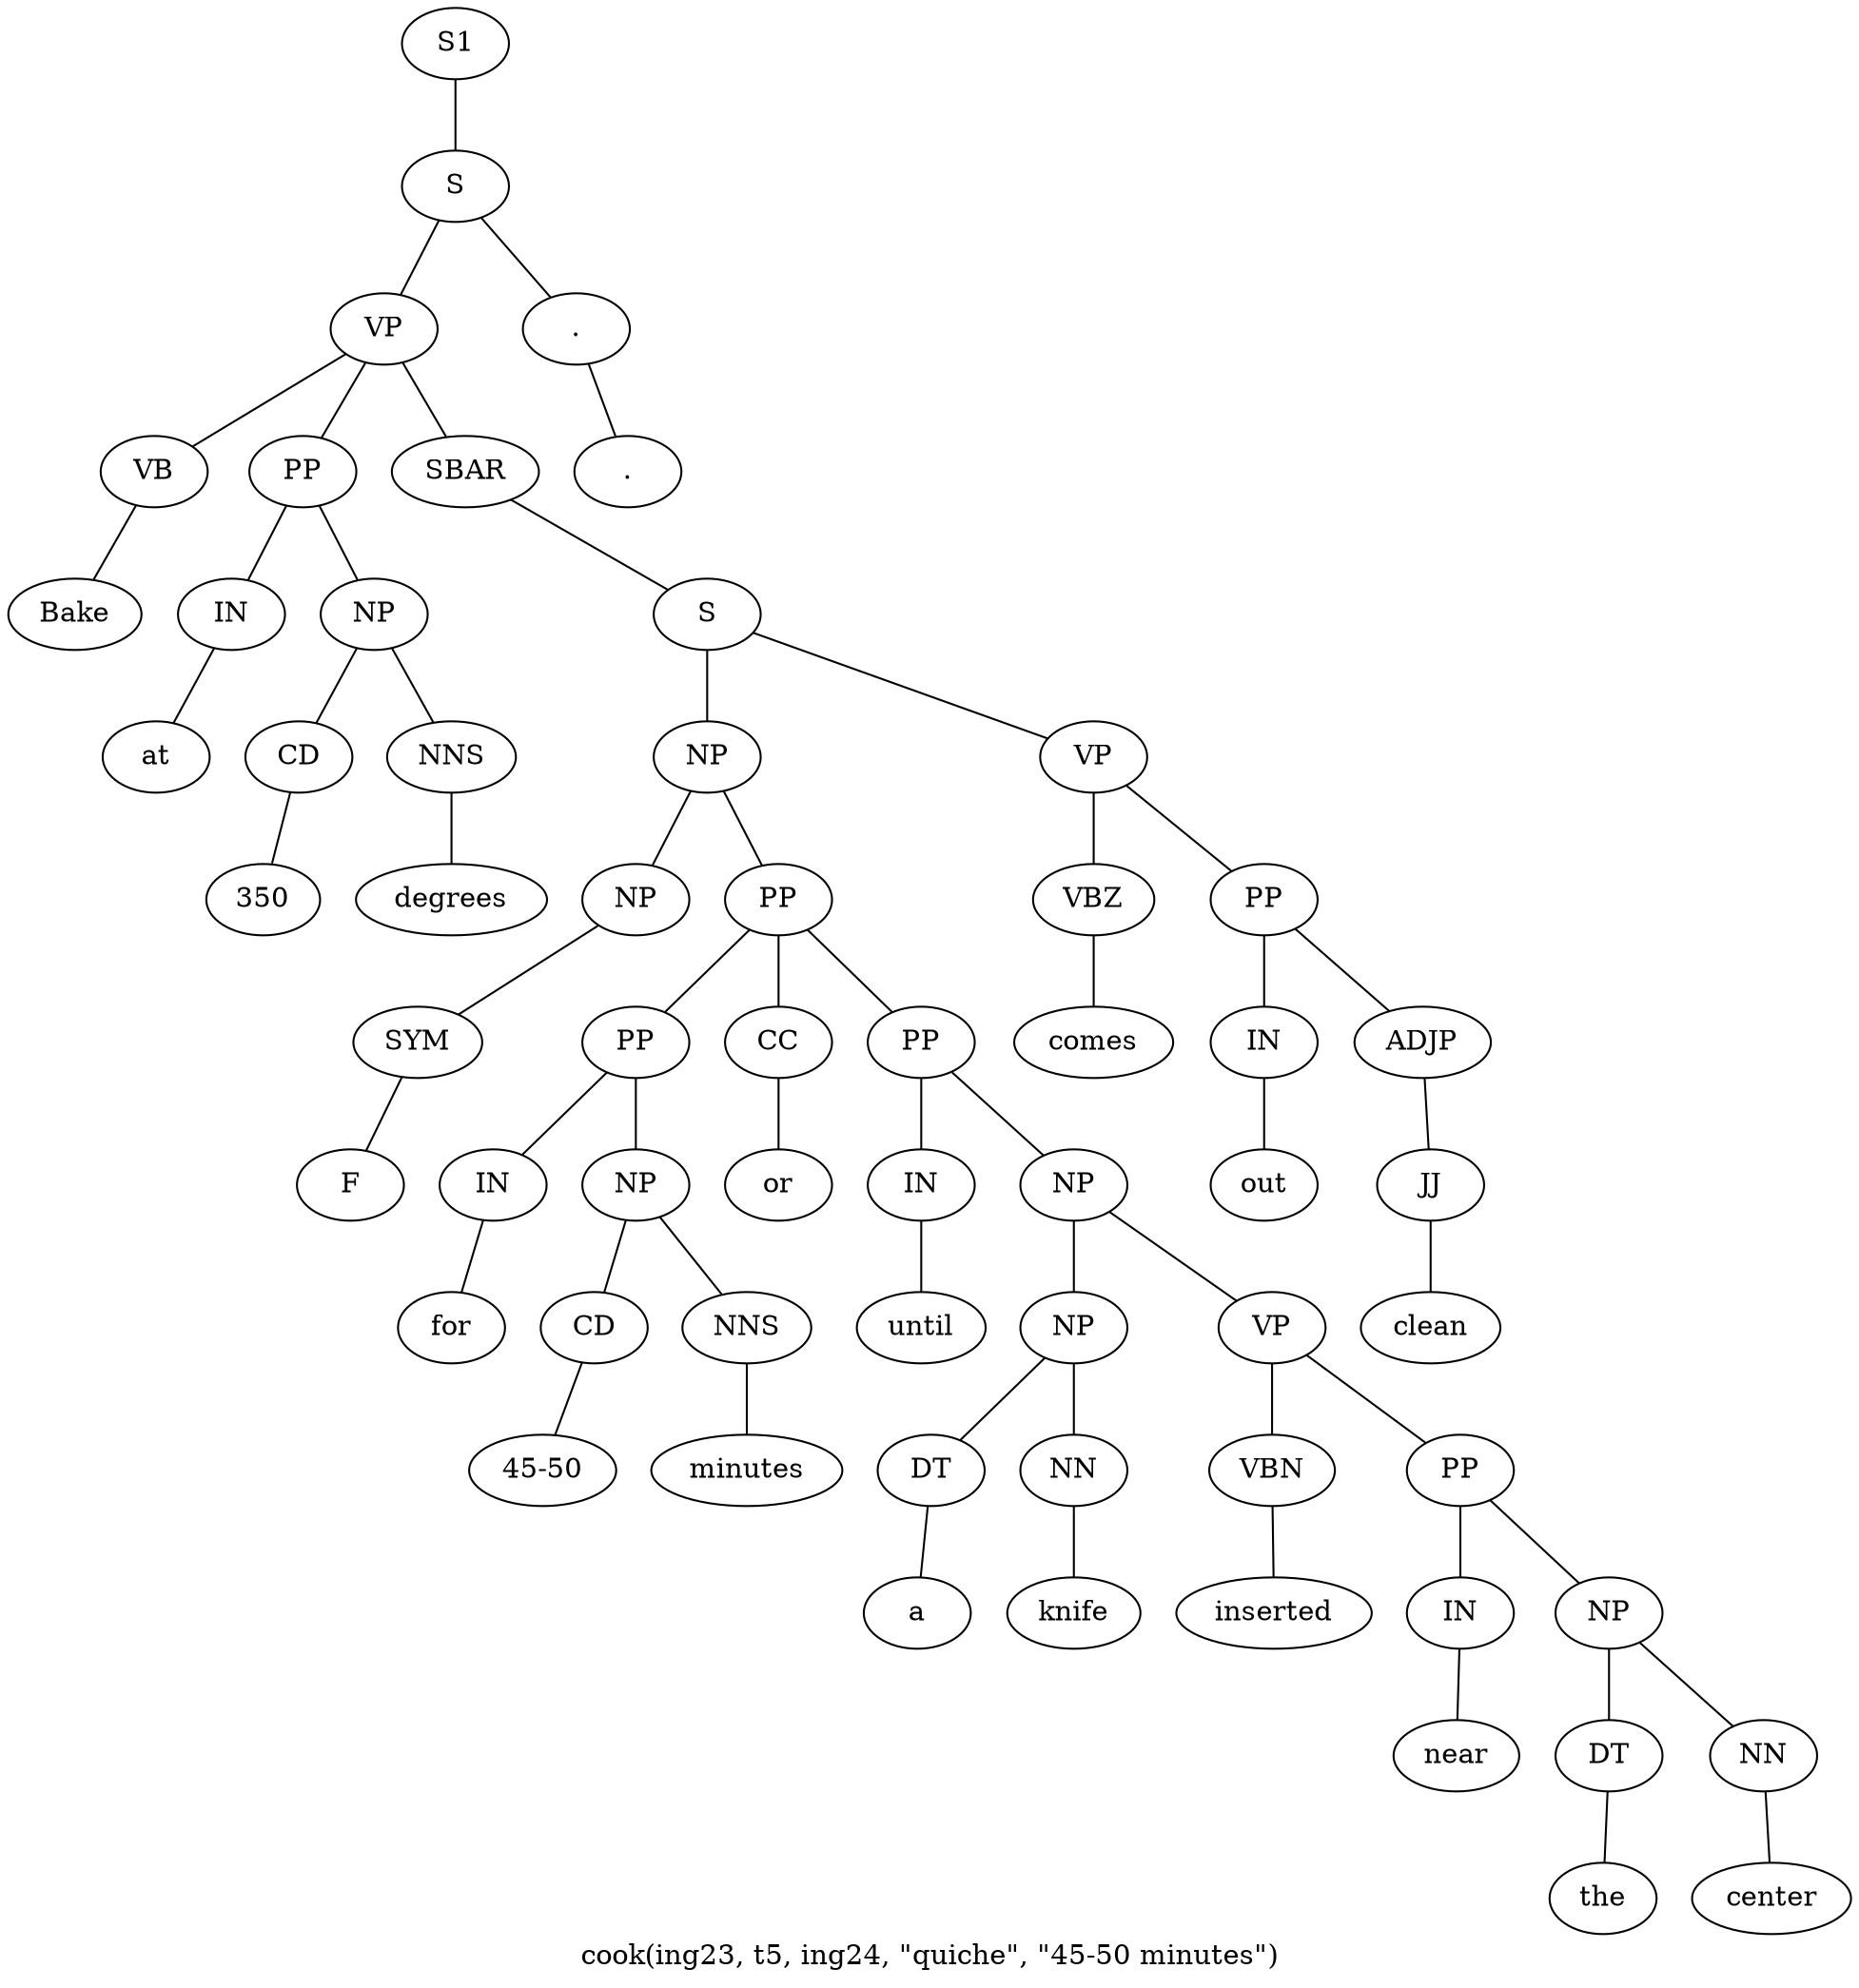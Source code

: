 graph SyntaxGraph {
	label = "cook(ing23, t5, ing24, \"quiche\", \"45-50 minutes\")";
	Node0 [label="S1"];
	Node1 [label="S"];
	Node2 [label="VP"];
	Node3 [label="VB"];
	Node4 [label="Bake"];
	Node5 [label="PP"];
	Node6 [label="IN"];
	Node7 [label="at"];
	Node8 [label="NP"];
	Node9 [label="CD"];
	Node10 [label="350"];
	Node11 [label="NNS"];
	Node12 [label="degrees"];
	Node13 [label="SBAR"];
	Node14 [label="S"];
	Node15 [label="NP"];
	Node16 [label="NP"];
	Node17 [label="SYM"];
	Node18 [label="F"];
	Node19 [label="PP"];
	Node20 [label="PP"];
	Node21 [label="IN"];
	Node22 [label="for"];
	Node23 [label="NP"];
	Node24 [label="CD"];
	Node25 [label="45-50"];
	Node26 [label="NNS"];
	Node27 [label="minutes"];
	Node28 [label="CC"];
	Node29 [label="or"];
	Node30 [label="PP"];
	Node31 [label="IN"];
	Node32 [label="until"];
	Node33 [label="NP"];
	Node34 [label="NP"];
	Node35 [label="DT"];
	Node36 [label="a"];
	Node37 [label="NN"];
	Node38 [label="knife"];
	Node39 [label="VP"];
	Node40 [label="VBN"];
	Node41 [label="inserted"];
	Node42 [label="PP"];
	Node43 [label="IN"];
	Node44 [label="near"];
	Node45 [label="NP"];
	Node46 [label="DT"];
	Node47 [label="the"];
	Node48 [label="NN"];
	Node49 [label="center"];
	Node50 [label="VP"];
	Node51 [label="VBZ"];
	Node52 [label="comes"];
	Node53 [label="PP"];
	Node54 [label="IN"];
	Node55 [label="out"];
	Node56 [label="ADJP"];
	Node57 [label="JJ"];
	Node58 [label="clean"];
	Node59 [label="."];
	Node60 [label="."];

	Node0 -- Node1;
	Node1 -- Node2;
	Node1 -- Node59;
	Node2 -- Node3;
	Node2 -- Node5;
	Node2 -- Node13;
	Node3 -- Node4;
	Node5 -- Node6;
	Node5 -- Node8;
	Node6 -- Node7;
	Node8 -- Node9;
	Node8 -- Node11;
	Node9 -- Node10;
	Node11 -- Node12;
	Node13 -- Node14;
	Node14 -- Node15;
	Node14 -- Node50;
	Node15 -- Node16;
	Node15 -- Node19;
	Node16 -- Node17;
	Node17 -- Node18;
	Node19 -- Node20;
	Node19 -- Node28;
	Node19 -- Node30;
	Node20 -- Node21;
	Node20 -- Node23;
	Node21 -- Node22;
	Node23 -- Node24;
	Node23 -- Node26;
	Node24 -- Node25;
	Node26 -- Node27;
	Node28 -- Node29;
	Node30 -- Node31;
	Node30 -- Node33;
	Node31 -- Node32;
	Node33 -- Node34;
	Node33 -- Node39;
	Node34 -- Node35;
	Node34 -- Node37;
	Node35 -- Node36;
	Node37 -- Node38;
	Node39 -- Node40;
	Node39 -- Node42;
	Node40 -- Node41;
	Node42 -- Node43;
	Node42 -- Node45;
	Node43 -- Node44;
	Node45 -- Node46;
	Node45 -- Node48;
	Node46 -- Node47;
	Node48 -- Node49;
	Node50 -- Node51;
	Node50 -- Node53;
	Node51 -- Node52;
	Node53 -- Node54;
	Node53 -- Node56;
	Node54 -- Node55;
	Node56 -- Node57;
	Node57 -- Node58;
	Node59 -- Node60;
}